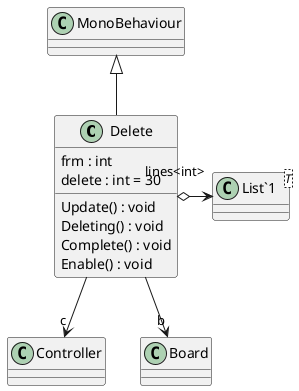 @startuml
class Delete {
    frm : int
    delete : int = 30
    Update() : void
    Deleting() : void
    Complete() : void
    Enable() : void
}
class "List`1"<T> {
}
MonoBehaviour <|-- Delete
Delete --> "c" Controller
Delete --> "b" Board
Delete o-> "lines<int>" "List`1"
@enduml
